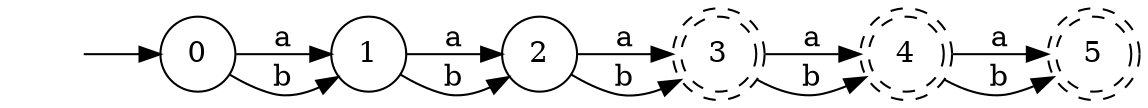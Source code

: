 digraph {
    rankdir="LR";
    node [shape=circle];
    i [style="invis"];
    i->0;
    0->1 [label="a"];
    0->1 [label="b"];
    1->2 [label="a"];
    1->2 [label="b"];
    2->3 [label="a"];
    2->3 [label="b"];
    3->4 [label="a"];
    3->4 [label="b"];
    4->5 [label="a"];
    4->5 [label="b"];
    3 [shape=doublecircle, style=dashed];
    4 [shape=doublecircle, style=dashed];
    5 [shape=doublecircle, style=dashed];
}
